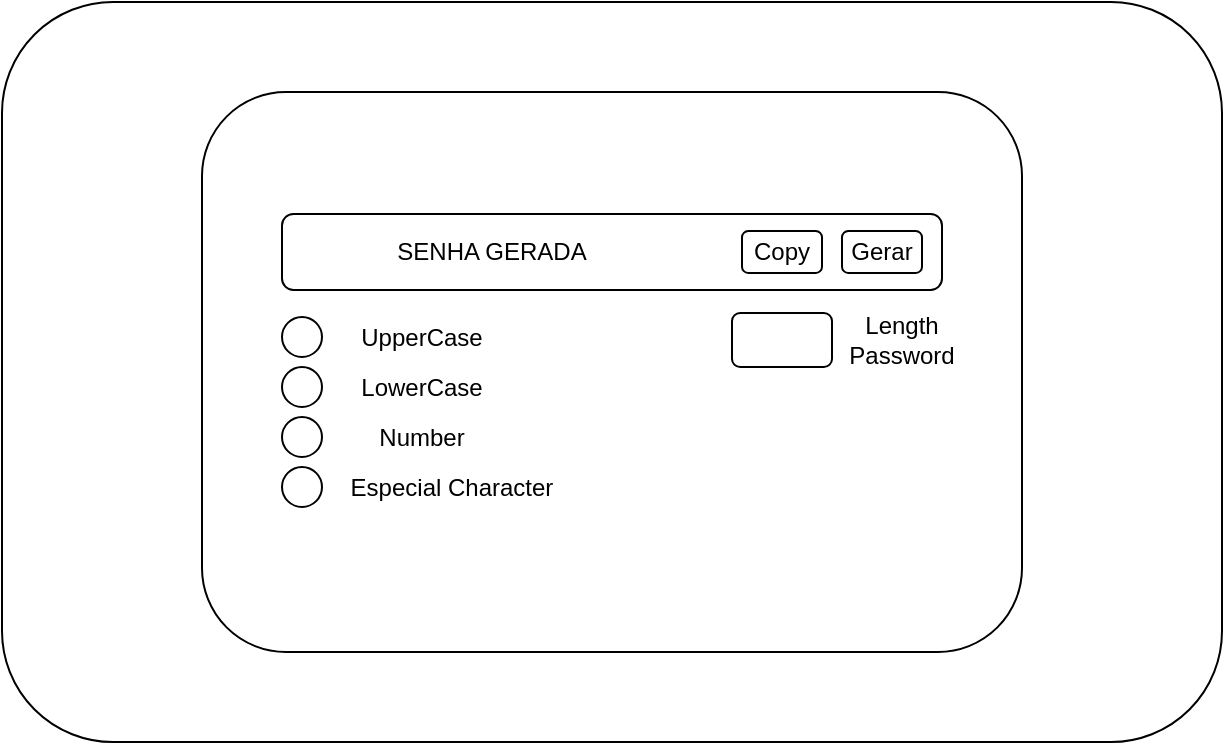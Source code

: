 <mxfile>
    <diagram id="UnxkV9j78AWnl-lhuzMY" name="Page-1">
        <mxGraphModel dx="828" dy="528" grid="1" gridSize="10" guides="1" tooltips="1" connect="1" arrows="1" fold="1" page="1" pageScale="1" pageWidth="850" pageHeight="1100" math="0" shadow="0">
            <root>
                <mxCell id="0"/>
                <mxCell id="1" parent="0"/>
                <mxCell id="7" value="" style="rounded=1;whiteSpace=wrap;html=1;gradientColor=none;gradientDirection=north;" vertex="1" parent="1">
                    <mxGeometry x="130" y="220" width="610" height="370" as="geometry"/>
                </mxCell>
                <mxCell id="28" value="" style="rounded=1;whiteSpace=wrap;html=1;gradientColor=none;" vertex="1" parent="1">
                    <mxGeometry x="230" y="265" width="410" height="280" as="geometry"/>
                </mxCell>
                <mxCell id="11" value="" style="rounded=1;whiteSpace=wrap;html=1;" vertex="1" parent="1">
                    <mxGeometry x="270" y="326" width="330" height="38" as="geometry"/>
                </mxCell>
                <mxCell id="12" value="SENHA GERADA" style="text;html=1;strokeColor=none;fillColor=none;align=center;verticalAlign=middle;whiteSpace=wrap;rounded=0;" vertex="1" parent="1">
                    <mxGeometry x="280" y="330" width="190" height="30" as="geometry"/>
                </mxCell>
                <mxCell id="15" value="" style="ellipse;whiteSpace=wrap;html=1;aspect=fixed;gradientColor=none;" vertex="1" parent="1">
                    <mxGeometry x="270" y="377.5" width="20" height="20" as="geometry"/>
                </mxCell>
                <mxCell id="16" value="Gerar" style="rounded=1;whiteSpace=wrap;html=1;" vertex="1" parent="1">
                    <mxGeometry x="550" y="334.5" width="40" height="21" as="geometry"/>
                </mxCell>
                <mxCell id="17" value="Copy" style="rounded=1;whiteSpace=wrap;html=1;" vertex="1" parent="1">
                    <mxGeometry x="500" y="334.5" width="40" height="21" as="geometry"/>
                </mxCell>
                <mxCell id="18" value="UpperCase" style="text;html=1;strokeColor=none;fillColor=none;align=center;verticalAlign=middle;whiteSpace=wrap;rounded=0;" vertex="1" parent="1">
                    <mxGeometry x="300" y="375" width="80" height="25" as="geometry"/>
                </mxCell>
                <mxCell id="19" value="" style="ellipse;whiteSpace=wrap;html=1;aspect=fixed;gradientColor=none;" vertex="1" parent="1">
                    <mxGeometry x="270" y="402.5" width="20" height="20" as="geometry"/>
                </mxCell>
                <mxCell id="20" value="LowerCase" style="text;html=1;strokeColor=none;fillColor=none;align=center;verticalAlign=middle;whiteSpace=wrap;rounded=0;" vertex="1" parent="1">
                    <mxGeometry x="300" y="400" width="80" height="25" as="geometry"/>
                </mxCell>
                <mxCell id="21" value="" style="ellipse;whiteSpace=wrap;html=1;aspect=fixed;gradientColor=none;" vertex="1" parent="1">
                    <mxGeometry x="270" y="427.5" width="20" height="20" as="geometry"/>
                </mxCell>
                <mxCell id="22" value="Number" style="text;html=1;strokeColor=none;fillColor=none;align=center;verticalAlign=middle;whiteSpace=wrap;rounded=0;" vertex="1" parent="1">
                    <mxGeometry x="300" y="425" width="80" height="25" as="geometry"/>
                </mxCell>
                <mxCell id="23" value="" style="ellipse;whiteSpace=wrap;html=1;aspect=fixed;gradientColor=none;" vertex="1" parent="1">
                    <mxGeometry x="270" y="452.5" width="20" height="20" as="geometry"/>
                </mxCell>
                <mxCell id="24" value="Especial Character" style="text;html=1;strokeColor=none;fillColor=none;align=center;verticalAlign=middle;whiteSpace=wrap;rounded=0;" vertex="1" parent="1">
                    <mxGeometry x="300" y="450" width="110" height="25" as="geometry"/>
                </mxCell>
                <mxCell id="26" value="" style="rounded=1;whiteSpace=wrap;html=1;gradientColor=none;" vertex="1" parent="1">
                    <mxGeometry x="495" y="375.5" width="50" height="27" as="geometry"/>
                </mxCell>
                <mxCell id="27" value="Length Password" style="text;html=1;strokeColor=none;fillColor=none;align=center;verticalAlign=middle;whiteSpace=wrap;rounded=0;" vertex="1" parent="1">
                    <mxGeometry x="550" y="374" width="60" height="30" as="geometry"/>
                </mxCell>
            </root>
        </mxGraphModel>
    </diagram>
</mxfile>